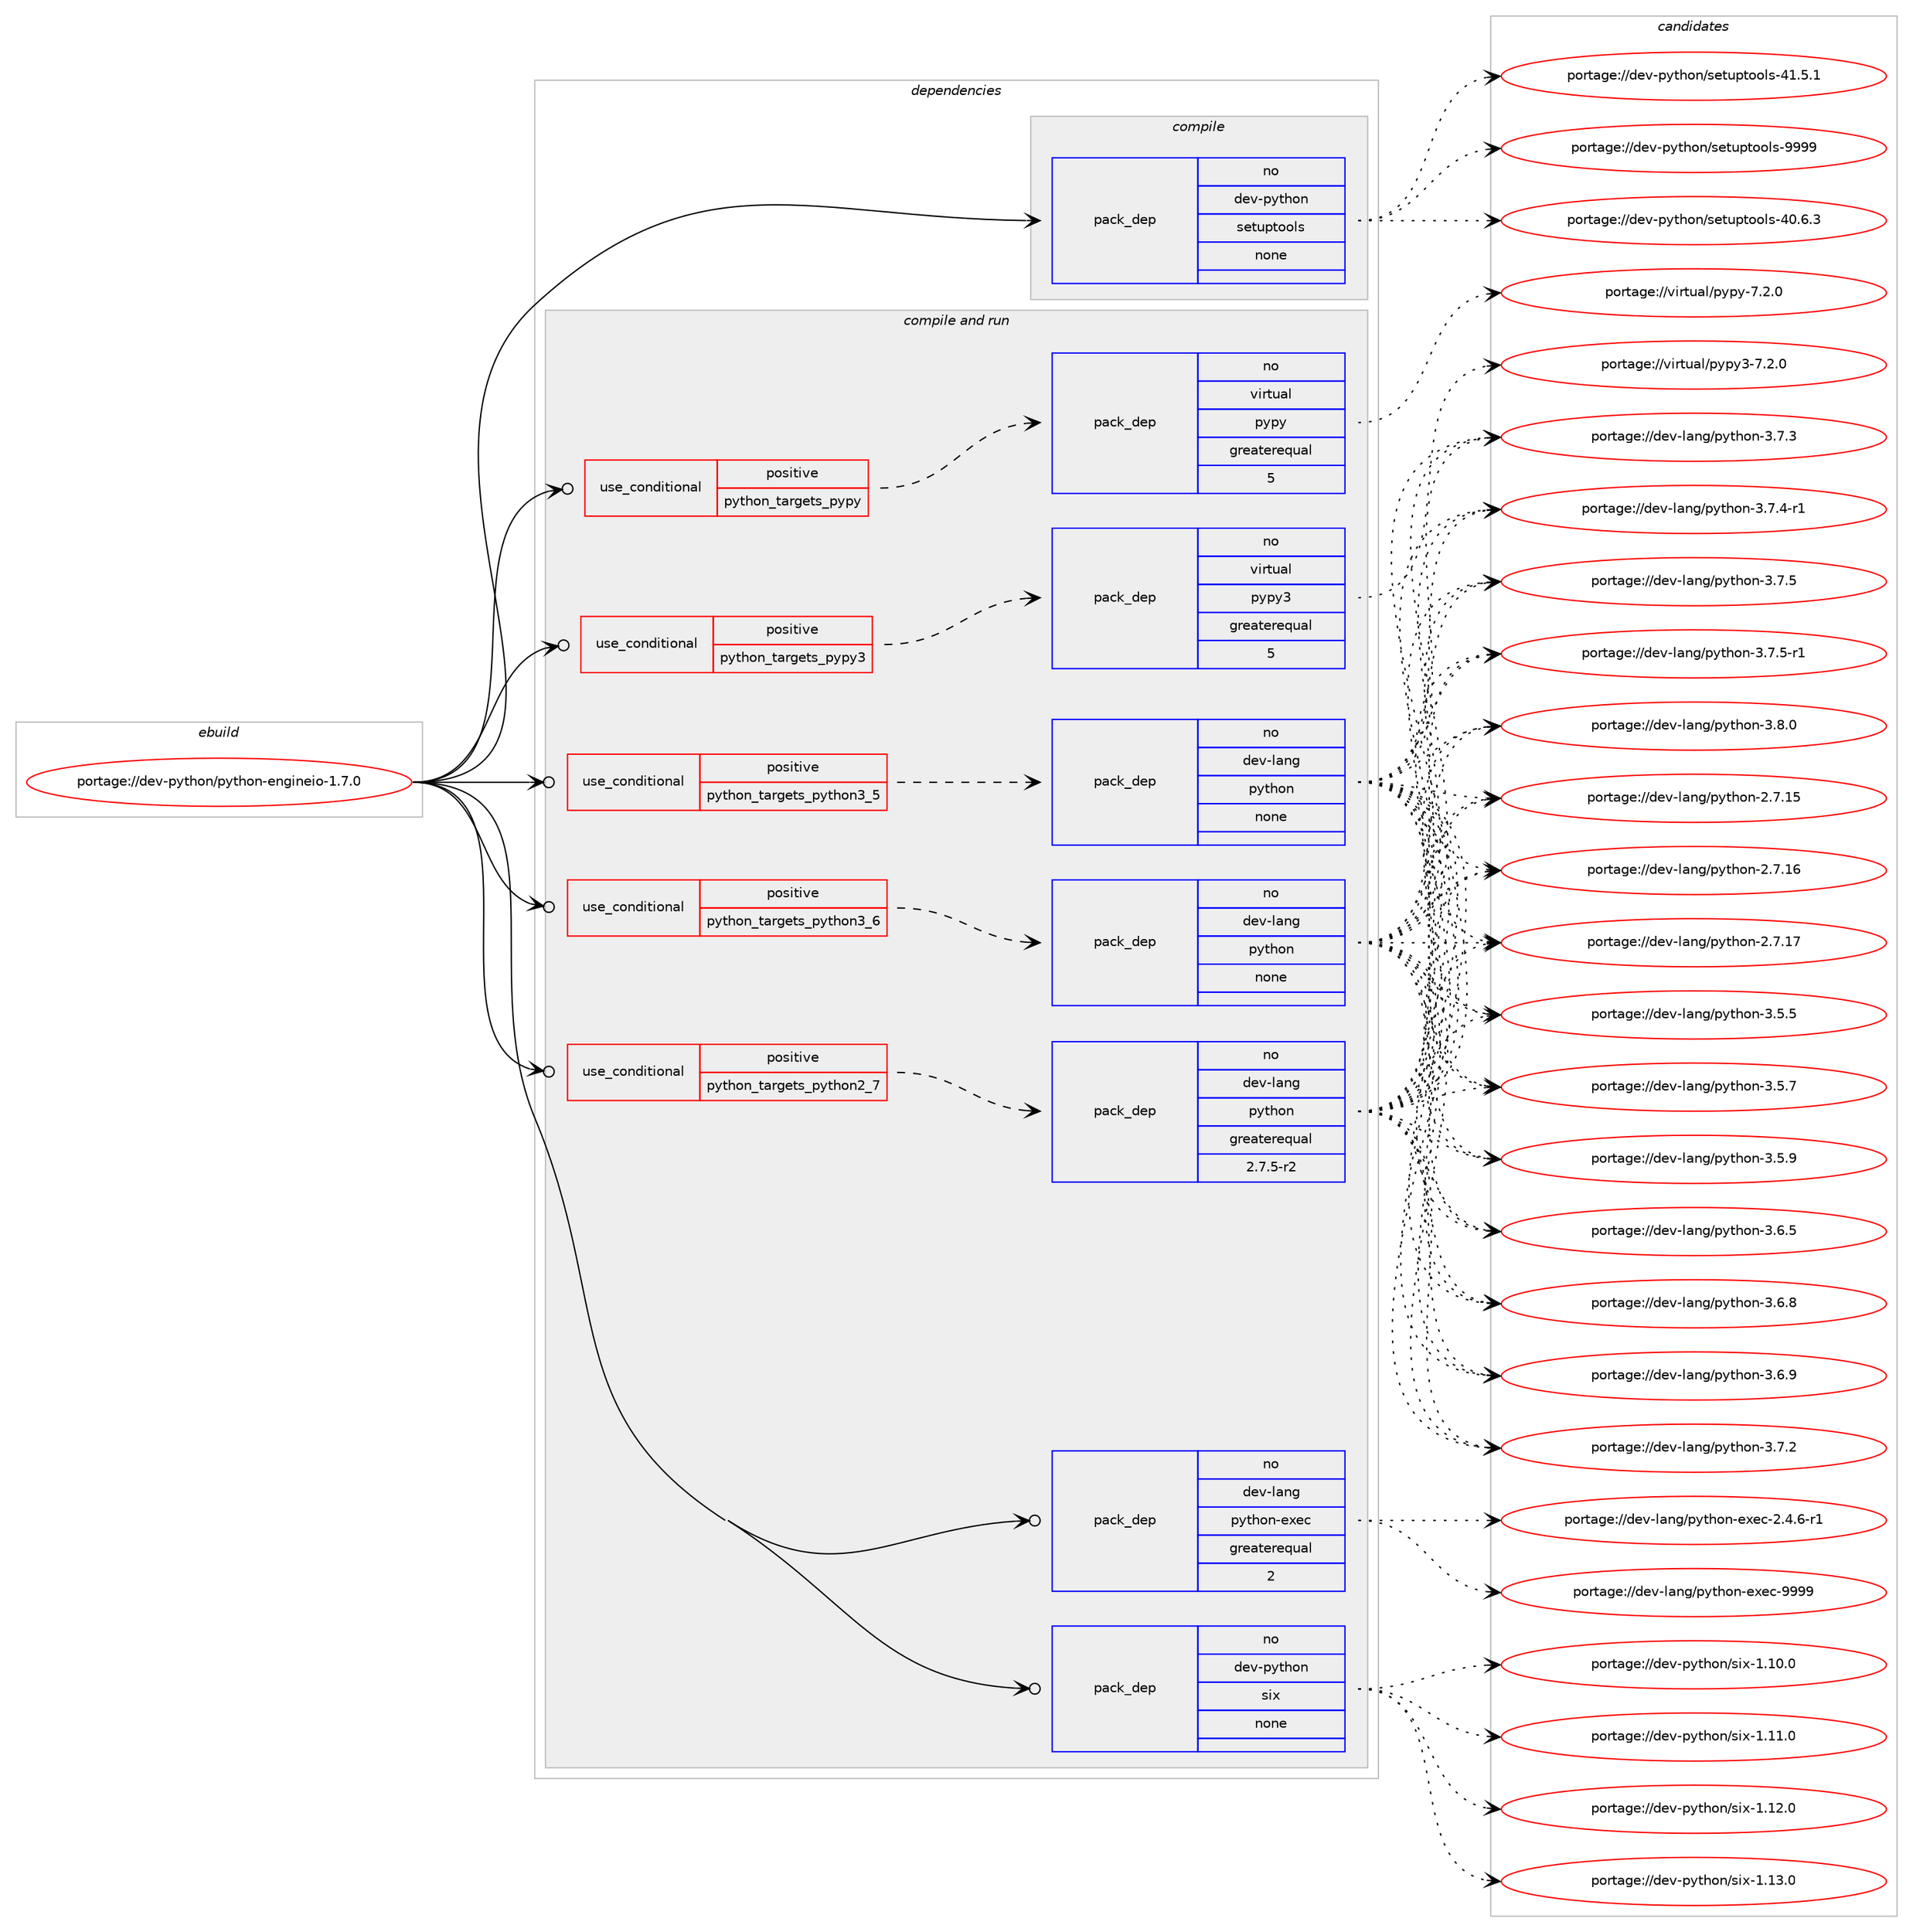 digraph prolog {

# *************
# Graph options
# *************

newrank=true;
concentrate=true;
compound=true;
graph [rankdir=LR,fontname=Helvetica,fontsize=10,ranksep=1.5];#, ranksep=2.5, nodesep=0.2];
edge  [arrowhead=vee];
node  [fontname=Helvetica,fontsize=10];

# **********
# The ebuild
# **********

subgraph cluster_leftcol {
color=gray;
rank=same;
label=<<i>ebuild</i>>;
id [label="portage://dev-python/python-engineio-1.7.0", color=red, width=4, href="../dev-python/python-engineio-1.7.0.svg"];
}

# ****************
# The dependencies
# ****************

subgraph cluster_midcol {
color=gray;
label=<<i>dependencies</i>>;
subgraph cluster_compile {
fillcolor="#eeeeee";
style=filled;
label=<<i>compile</i>>;
subgraph pack125710 {
dependency165904 [label=<<TABLE BORDER="0" CELLBORDER="1" CELLSPACING="0" CELLPADDING="4" WIDTH="220"><TR><TD ROWSPAN="6" CELLPADDING="30">pack_dep</TD></TR><TR><TD WIDTH="110">no</TD></TR><TR><TD>dev-python</TD></TR><TR><TD>setuptools</TD></TR><TR><TD>none</TD></TR><TR><TD></TD></TR></TABLE>>, shape=none, color=blue];
}
id:e -> dependency165904:w [weight=20,style="solid",arrowhead="vee"];
}
subgraph cluster_compileandrun {
fillcolor="#eeeeee";
style=filled;
label=<<i>compile and run</i>>;
subgraph cond36804 {
dependency165905 [label=<<TABLE BORDER="0" CELLBORDER="1" CELLSPACING="0" CELLPADDING="4"><TR><TD ROWSPAN="3" CELLPADDING="10">use_conditional</TD></TR><TR><TD>positive</TD></TR><TR><TD>python_targets_pypy</TD></TR></TABLE>>, shape=none, color=red];
subgraph pack125711 {
dependency165906 [label=<<TABLE BORDER="0" CELLBORDER="1" CELLSPACING="0" CELLPADDING="4" WIDTH="220"><TR><TD ROWSPAN="6" CELLPADDING="30">pack_dep</TD></TR><TR><TD WIDTH="110">no</TD></TR><TR><TD>virtual</TD></TR><TR><TD>pypy</TD></TR><TR><TD>greaterequal</TD></TR><TR><TD>5</TD></TR></TABLE>>, shape=none, color=blue];
}
dependency165905:e -> dependency165906:w [weight=20,style="dashed",arrowhead="vee"];
}
id:e -> dependency165905:w [weight=20,style="solid",arrowhead="odotvee"];
subgraph cond36805 {
dependency165907 [label=<<TABLE BORDER="0" CELLBORDER="1" CELLSPACING="0" CELLPADDING="4"><TR><TD ROWSPAN="3" CELLPADDING="10">use_conditional</TD></TR><TR><TD>positive</TD></TR><TR><TD>python_targets_pypy3</TD></TR></TABLE>>, shape=none, color=red];
subgraph pack125712 {
dependency165908 [label=<<TABLE BORDER="0" CELLBORDER="1" CELLSPACING="0" CELLPADDING="4" WIDTH="220"><TR><TD ROWSPAN="6" CELLPADDING="30">pack_dep</TD></TR><TR><TD WIDTH="110">no</TD></TR><TR><TD>virtual</TD></TR><TR><TD>pypy3</TD></TR><TR><TD>greaterequal</TD></TR><TR><TD>5</TD></TR></TABLE>>, shape=none, color=blue];
}
dependency165907:e -> dependency165908:w [weight=20,style="dashed",arrowhead="vee"];
}
id:e -> dependency165907:w [weight=20,style="solid",arrowhead="odotvee"];
subgraph cond36806 {
dependency165909 [label=<<TABLE BORDER="0" CELLBORDER="1" CELLSPACING="0" CELLPADDING="4"><TR><TD ROWSPAN="3" CELLPADDING="10">use_conditional</TD></TR><TR><TD>positive</TD></TR><TR><TD>python_targets_python2_7</TD></TR></TABLE>>, shape=none, color=red];
subgraph pack125713 {
dependency165910 [label=<<TABLE BORDER="0" CELLBORDER="1" CELLSPACING="0" CELLPADDING="4" WIDTH="220"><TR><TD ROWSPAN="6" CELLPADDING="30">pack_dep</TD></TR><TR><TD WIDTH="110">no</TD></TR><TR><TD>dev-lang</TD></TR><TR><TD>python</TD></TR><TR><TD>greaterequal</TD></TR><TR><TD>2.7.5-r2</TD></TR></TABLE>>, shape=none, color=blue];
}
dependency165909:e -> dependency165910:w [weight=20,style="dashed",arrowhead="vee"];
}
id:e -> dependency165909:w [weight=20,style="solid",arrowhead="odotvee"];
subgraph cond36807 {
dependency165911 [label=<<TABLE BORDER="0" CELLBORDER="1" CELLSPACING="0" CELLPADDING="4"><TR><TD ROWSPAN="3" CELLPADDING="10">use_conditional</TD></TR><TR><TD>positive</TD></TR><TR><TD>python_targets_python3_5</TD></TR></TABLE>>, shape=none, color=red];
subgraph pack125714 {
dependency165912 [label=<<TABLE BORDER="0" CELLBORDER="1" CELLSPACING="0" CELLPADDING="4" WIDTH="220"><TR><TD ROWSPAN="6" CELLPADDING="30">pack_dep</TD></TR><TR><TD WIDTH="110">no</TD></TR><TR><TD>dev-lang</TD></TR><TR><TD>python</TD></TR><TR><TD>none</TD></TR><TR><TD></TD></TR></TABLE>>, shape=none, color=blue];
}
dependency165911:e -> dependency165912:w [weight=20,style="dashed",arrowhead="vee"];
}
id:e -> dependency165911:w [weight=20,style="solid",arrowhead="odotvee"];
subgraph cond36808 {
dependency165913 [label=<<TABLE BORDER="0" CELLBORDER="1" CELLSPACING="0" CELLPADDING="4"><TR><TD ROWSPAN="3" CELLPADDING="10">use_conditional</TD></TR><TR><TD>positive</TD></TR><TR><TD>python_targets_python3_6</TD></TR></TABLE>>, shape=none, color=red];
subgraph pack125715 {
dependency165914 [label=<<TABLE BORDER="0" CELLBORDER="1" CELLSPACING="0" CELLPADDING="4" WIDTH="220"><TR><TD ROWSPAN="6" CELLPADDING="30">pack_dep</TD></TR><TR><TD WIDTH="110">no</TD></TR><TR><TD>dev-lang</TD></TR><TR><TD>python</TD></TR><TR><TD>none</TD></TR><TR><TD></TD></TR></TABLE>>, shape=none, color=blue];
}
dependency165913:e -> dependency165914:w [weight=20,style="dashed",arrowhead="vee"];
}
id:e -> dependency165913:w [weight=20,style="solid",arrowhead="odotvee"];
subgraph pack125716 {
dependency165915 [label=<<TABLE BORDER="0" CELLBORDER="1" CELLSPACING="0" CELLPADDING="4" WIDTH="220"><TR><TD ROWSPAN="6" CELLPADDING="30">pack_dep</TD></TR><TR><TD WIDTH="110">no</TD></TR><TR><TD>dev-lang</TD></TR><TR><TD>python-exec</TD></TR><TR><TD>greaterequal</TD></TR><TR><TD>2</TD></TR></TABLE>>, shape=none, color=blue];
}
id:e -> dependency165915:w [weight=20,style="solid",arrowhead="odotvee"];
subgraph pack125717 {
dependency165916 [label=<<TABLE BORDER="0" CELLBORDER="1" CELLSPACING="0" CELLPADDING="4" WIDTH="220"><TR><TD ROWSPAN="6" CELLPADDING="30">pack_dep</TD></TR><TR><TD WIDTH="110">no</TD></TR><TR><TD>dev-python</TD></TR><TR><TD>six</TD></TR><TR><TD>none</TD></TR><TR><TD></TD></TR></TABLE>>, shape=none, color=blue];
}
id:e -> dependency165916:w [weight=20,style="solid",arrowhead="odotvee"];
}
subgraph cluster_run {
fillcolor="#eeeeee";
style=filled;
label=<<i>run</i>>;
}
}

# **************
# The candidates
# **************

subgraph cluster_choices {
rank=same;
color=gray;
label=<<i>candidates</i>>;

subgraph choice125710 {
color=black;
nodesep=1;
choiceportage100101118451121211161041111104711510111611711211611111110811545524846544651 [label="portage://dev-python/setuptools-40.6.3", color=red, width=4,href="../dev-python/setuptools-40.6.3.svg"];
choiceportage100101118451121211161041111104711510111611711211611111110811545524946534649 [label="portage://dev-python/setuptools-41.5.1", color=red, width=4,href="../dev-python/setuptools-41.5.1.svg"];
choiceportage10010111845112121116104111110471151011161171121161111111081154557575757 [label="portage://dev-python/setuptools-9999", color=red, width=4,href="../dev-python/setuptools-9999.svg"];
dependency165904:e -> choiceportage100101118451121211161041111104711510111611711211611111110811545524846544651:w [style=dotted,weight="100"];
dependency165904:e -> choiceportage100101118451121211161041111104711510111611711211611111110811545524946534649:w [style=dotted,weight="100"];
dependency165904:e -> choiceportage10010111845112121116104111110471151011161171121161111111081154557575757:w [style=dotted,weight="100"];
}
subgraph choice125711 {
color=black;
nodesep=1;
choiceportage1181051141161179710847112121112121455546504648 [label="portage://virtual/pypy-7.2.0", color=red, width=4,href="../virtual/pypy-7.2.0.svg"];
dependency165906:e -> choiceportage1181051141161179710847112121112121455546504648:w [style=dotted,weight="100"];
}
subgraph choice125712 {
color=black;
nodesep=1;
choiceportage118105114116117971084711212111212151455546504648 [label="portage://virtual/pypy3-7.2.0", color=red, width=4,href="../virtual/pypy3-7.2.0.svg"];
dependency165908:e -> choiceportage118105114116117971084711212111212151455546504648:w [style=dotted,weight="100"];
}
subgraph choice125713 {
color=black;
nodesep=1;
choiceportage10010111845108971101034711212111610411111045504655464953 [label="portage://dev-lang/python-2.7.15", color=red, width=4,href="../dev-lang/python-2.7.15.svg"];
choiceportage10010111845108971101034711212111610411111045504655464954 [label="portage://dev-lang/python-2.7.16", color=red, width=4,href="../dev-lang/python-2.7.16.svg"];
choiceportage10010111845108971101034711212111610411111045504655464955 [label="portage://dev-lang/python-2.7.17", color=red, width=4,href="../dev-lang/python-2.7.17.svg"];
choiceportage100101118451089711010347112121116104111110455146534653 [label="portage://dev-lang/python-3.5.5", color=red, width=4,href="../dev-lang/python-3.5.5.svg"];
choiceportage100101118451089711010347112121116104111110455146534655 [label="portage://dev-lang/python-3.5.7", color=red, width=4,href="../dev-lang/python-3.5.7.svg"];
choiceportage100101118451089711010347112121116104111110455146534657 [label="portage://dev-lang/python-3.5.9", color=red, width=4,href="../dev-lang/python-3.5.9.svg"];
choiceportage100101118451089711010347112121116104111110455146544653 [label="portage://dev-lang/python-3.6.5", color=red, width=4,href="../dev-lang/python-3.6.5.svg"];
choiceportage100101118451089711010347112121116104111110455146544656 [label="portage://dev-lang/python-3.6.8", color=red, width=4,href="../dev-lang/python-3.6.8.svg"];
choiceportage100101118451089711010347112121116104111110455146544657 [label="portage://dev-lang/python-3.6.9", color=red, width=4,href="../dev-lang/python-3.6.9.svg"];
choiceportage100101118451089711010347112121116104111110455146554650 [label="portage://dev-lang/python-3.7.2", color=red, width=4,href="../dev-lang/python-3.7.2.svg"];
choiceportage100101118451089711010347112121116104111110455146554651 [label="portage://dev-lang/python-3.7.3", color=red, width=4,href="../dev-lang/python-3.7.3.svg"];
choiceportage1001011184510897110103471121211161041111104551465546524511449 [label="portage://dev-lang/python-3.7.4-r1", color=red, width=4,href="../dev-lang/python-3.7.4-r1.svg"];
choiceportage100101118451089711010347112121116104111110455146554653 [label="portage://dev-lang/python-3.7.5", color=red, width=4,href="../dev-lang/python-3.7.5.svg"];
choiceportage1001011184510897110103471121211161041111104551465546534511449 [label="portage://dev-lang/python-3.7.5-r1", color=red, width=4,href="../dev-lang/python-3.7.5-r1.svg"];
choiceportage100101118451089711010347112121116104111110455146564648 [label="portage://dev-lang/python-3.8.0", color=red, width=4,href="../dev-lang/python-3.8.0.svg"];
dependency165910:e -> choiceportage10010111845108971101034711212111610411111045504655464953:w [style=dotted,weight="100"];
dependency165910:e -> choiceportage10010111845108971101034711212111610411111045504655464954:w [style=dotted,weight="100"];
dependency165910:e -> choiceportage10010111845108971101034711212111610411111045504655464955:w [style=dotted,weight="100"];
dependency165910:e -> choiceportage100101118451089711010347112121116104111110455146534653:w [style=dotted,weight="100"];
dependency165910:e -> choiceportage100101118451089711010347112121116104111110455146534655:w [style=dotted,weight="100"];
dependency165910:e -> choiceportage100101118451089711010347112121116104111110455146534657:w [style=dotted,weight="100"];
dependency165910:e -> choiceportage100101118451089711010347112121116104111110455146544653:w [style=dotted,weight="100"];
dependency165910:e -> choiceportage100101118451089711010347112121116104111110455146544656:w [style=dotted,weight="100"];
dependency165910:e -> choiceportage100101118451089711010347112121116104111110455146544657:w [style=dotted,weight="100"];
dependency165910:e -> choiceportage100101118451089711010347112121116104111110455146554650:w [style=dotted,weight="100"];
dependency165910:e -> choiceportage100101118451089711010347112121116104111110455146554651:w [style=dotted,weight="100"];
dependency165910:e -> choiceportage1001011184510897110103471121211161041111104551465546524511449:w [style=dotted,weight="100"];
dependency165910:e -> choiceportage100101118451089711010347112121116104111110455146554653:w [style=dotted,weight="100"];
dependency165910:e -> choiceportage1001011184510897110103471121211161041111104551465546534511449:w [style=dotted,weight="100"];
dependency165910:e -> choiceportage100101118451089711010347112121116104111110455146564648:w [style=dotted,weight="100"];
}
subgraph choice125714 {
color=black;
nodesep=1;
choiceportage10010111845108971101034711212111610411111045504655464953 [label="portage://dev-lang/python-2.7.15", color=red, width=4,href="../dev-lang/python-2.7.15.svg"];
choiceportage10010111845108971101034711212111610411111045504655464954 [label="portage://dev-lang/python-2.7.16", color=red, width=4,href="../dev-lang/python-2.7.16.svg"];
choiceportage10010111845108971101034711212111610411111045504655464955 [label="portage://dev-lang/python-2.7.17", color=red, width=4,href="../dev-lang/python-2.7.17.svg"];
choiceportage100101118451089711010347112121116104111110455146534653 [label="portage://dev-lang/python-3.5.5", color=red, width=4,href="../dev-lang/python-3.5.5.svg"];
choiceportage100101118451089711010347112121116104111110455146534655 [label="portage://dev-lang/python-3.5.7", color=red, width=4,href="../dev-lang/python-3.5.7.svg"];
choiceportage100101118451089711010347112121116104111110455146534657 [label="portage://dev-lang/python-3.5.9", color=red, width=4,href="../dev-lang/python-3.5.9.svg"];
choiceportage100101118451089711010347112121116104111110455146544653 [label="portage://dev-lang/python-3.6.5", color=red, width=4,href="../dev-lang/python-3.6.5.svg"];
choiceportage100101118451089711010347112121116104111110455146544656 [label="portage://dev-lang/python-3.6.8", color=red, width=4,href="../dev-lang/python-3.6.8.svg"];
choiceportage100101118451089711010347112121116104111110455146544657 [label="portage://dev-lang/python-3.6.9", color=red, width=4,href="../dev-lang/python-3.6.9.svg"];
choiceportage100101118451089711010347112121116104111110455146554650 [label="portage://dev-lang/python-3.7.2", color=red, width=4,href="../dev-lang/python-3.7.2.svg"];
choiceportage100101118451089711010347112121116104111110455146554651 [label="portage://dev-lang/python-3.7.3", color=red, width=4,href="../dev-lang/python-3.7.3.svg"];
choiceportage1001011184510897110103471121211161041111104551465546524511449 [label="portage://dev-lang/python-3.7.4-r1", color=red, width=4,href="../dev-lang/python-3.7.4-r1.svg"];
choiceportage100101118451089711010347112121116104111110455146554653 [label="portage://dev-lang/python-3.7.5", color=red, width=4,href="../dev-lang/python-3.7.5.svg"];
choiceportage1001011184510897110103471121211161041111104551465546534511449 [label="portage://dev-lang/python-3.7.5-r1", color=red, width=4,href="../dev-lang/python-3.7.5-r1.svg"];
choiceportage100101118451089711010347112121116104111110455146564648 [label="portage://dev-lang/python-3.8.0", color=red, width=4,href="../dev-lang/python-3.8.0.svg"];
dependency165912:e -> choiceportage10010111845108971101034711212111610411111045504655464953:w [style=dotted,weight="100"];
dependency165912:e -> choiceportage10010111845108971101034711212111610411111045504655464954:w [style=dotted,weight="100"];
dependency165912:e -> choiceportage10010111845108971101034711212111610411111045504655464955:w [style=dotted,weight="100"];
dependency165912:e -> choiceportage100101118451089711010347112121116104111110455146534653:w [style=dotted,weight="100"];
dependency165912:e -> choiceportage100101118451089711010347112121116104111110455146534655:w [style=dotted,weight="100"];
dependency165912:e -> choiceportage100101118451089711010347112121116104111110455146534657:w [style=dotted,weight="100"];
dependency165912:e -> choiceportage100101118451089711010347112121116104111110455146544653:w [style=dotted,weight="100"];
dependency165912:e -> choiceportage100101118451089711010347112121116104111110455146544656:w [style=dotted,weight="100"];
dependency165912:e -> choiceportage100101118451089711010347112121116104111110455146544657:w [style=dotted,weight="100"];
dependency165912:e -> choiceportage100101118451089711010347112121116104111110455146554650:w [style=dotted,weight="100"];
dependency165912:e -> choiceportage100101118451089711010347112121116104111110455146554651:w [style=dotted,weight="100"];
dependency165912:e -> choiceportage1001011184510897110103471121211161041111104551465546524511449:w [style=dotted,weight="100"];
dependency165912:e -> choiceportage100101118451089711010347112121116104111110455146554653:w [style=dotted,weight="100"];
dependency165912:e -> choiceportage1001011184510897110103471121211161041111104551465546534511449:w [style=dotted,weight="100"];
dependency165912:e -> choiceportage100101118451089711010347112121116104111110455146564648:w [style=dotted,weight="100"];
}
subgraph choice125715 {
color=black;
nodesep=1;
choiceportage10010111845108971101034711212111610411111045504655464953 [label="portage://dev-lang/python-2.7.15", color=red, width=4,href="../dev-lang/python-2.7.15.svg"];
choiceportage10010111845108971101034711212111610411111045504655464954 [label="portage://dev-lang/python-2.7.16", color=red, width=4,href="../dev-lang/python-2.7.16.svg"];
choiceportage10010111845108971101034711212111610411111045504655464955 [label="portage://dev-lang/python-2.7.17", color=red, width=4,href="../dev-lang/python-2.7.17.svg"];
choiceportage100101118451089711010347112121116104111110455146534653 [label="portage://dev-lang/python-3.5.5", color=red, width=4,href="../dev-lang/python-3.5.5.svg"];
choiceportage100101118451089711010347112121116104111110455146534655 [label="portage://dev-lang/python-3.5.7", color=red, width=4,href="../dev-lang/python-3.5.7.svg"];
choiceportage100101118451089711010347112121116104111110455146534657 [label="portage://dev-lang/python-3.5.9", color=red, width=4,href="../dev-lang/python-3.5.9.svg"];
choiceportage100101118451089711010347112121116104111110455146544653 [label="portage://dev-lang/python-3.6.5", color=red, width=4,href="../dev-lang/python-3.6.5.svg"];
choiceportage100101118451089711010347112121116104111110455146544656 [label="portage://dev-lang/python-3.6.8", color=red, width=4,href="../dev-lang/python-3.6.8.svg"];
choiceportage100101118451089711010347112121116104111110455146544657 [label="portage://dev-lang/python-3.6.9", color=red, width=4,href="../dev-lang/python-3.6.9.svg"];
choiceportage100101118451089711010347112121116104111110455146554650 [label="portage://dev-lang/python-3.7.2", color=red, width=4,href="../dev-lang/python-3.7.2.svg"];
choiceportage100101118451089711010347112121116104111110455146554651 [label="portage://dev-lang/python-3.7.3", color=red, width=4,href="../dev-lang/python-3.7.3.svg"];
choiceportage1001011184510897110103471121211161041111104551465546524511449 [label="portage://dev-lang/python-3.7.4-r1", color=red, width=4,href="../dev-lang/python-3.7.4-r1.svg"];
choiceportage100101118451089711010347112121116104111110455146554653 [label="portage://dev-lang/python-3.7.5", color=red, width=4,href="../dev-lang/python-3.7.5.svg"];
choiceportage1001011184510897110103471121211161041111104551465546534511449 [label="portage://dev-lang/python-3.7.5-r1", color=red, width=4,href="../dev-lang/python-3.7.5-r1.svg"];
choiceportage100101118451089711010347112121116104111110455146564648 [label="portage://dev-lang/python-3.8.0", color=red, width=4,href="../dev-lang/python-3.8.0.svg"];
dependency165914:e -> choiceportage10010111845108971101034711212111610411111045504655464953:w [style=dotted,weight="100"];
dependency165914:e -> choiceportage10010111845108971101034711212111610411111045504655464954:w [style=dotted,weight="100"];
dependency165914:e -> choiceportage10010111845108971101034711212111610411111045504655464955:w [style=dotted,weight="100"];
dependency165914:e -> choiceportage100101118451089711010347112121116104111110455146534653:w [style=dotted,weight="100"];
dependency165914:e -> choiceportage100101118451089711010347112121116104111110455146534655:w [style=dotted,weight="100"];
dependency165914:e -> choiceportage100101118451089711010347112121116104111110455146534657:w [style=dotted,weight="100"];
dependency165914:e -> choiceportage100101118451089711010347112121116104111110455146544653:w [style=dotted,weight="100"];
dependency165914:e -> choiceportage100101118451089711010347112121116104111110455146544656:w [style=dotted,weight="100"];
dependency165914:e -> choiceportage100101118451089711010347112121116104111110455146544657:w [style=dotted,weight="100"];
dependency165914:e -> choiceportage100101118451089711010347112121116104111110455146554650:w [style=dotted,weight="100"];
dependency165914:e -> choiceportage100101118451089711010347112121116104111110455146554651:w [style=dotted,weight="100"];
dependency165914:e -> choiceportage1001011184510897110103471121211161041111104551465546524511449:w [style=dotted,weight="100"];
dependency165914:e -> choiceportage100101118451089711010347112121116104111110455146554653:w [style=dotted,weight="100"];
dependency165914:e -> choiceportage1001011184510897110103471121211161041111104551465546534511449:w [style=dotted,weight="100"];
dependency165914:e -> choiceportage100101118451089711010347112121116104111110455146564648:w [style=dotted,weight="100"];
}
subgraph choice125716 {
color=black;
nodesep=1;
choiceportage10010111845108971101034711212111610411111045101120101994550465246544511449 [label="portage://dev-lang/python-exec-2.4.6-r1", color=red, width=4,href="../dev-lang/python-exec-2.4.6-r1.svg"];
choiceportage10010111845108971101034711212111610411111045101120101994557575757 [label="portage://dev-lang/python-exec-9999", color=red, width=4,href="../dev-lang/python-exec-9999.svg"];
dependency165915:e -> choiceportage10010111845108971101034711212111610411111045101120101994550465246544511449:w [style=dotted,weight="100"];
dependency165915:e -> choiceportage10010111845108971101034711212111610411111045101120101994557575757:w [style=dotted,weight="100"];
}
subgraph choice125717 {
color=black;
nodesep=1;
choiceportage100101118451121211161041111104711510512045494649484648 [label="portage://dev-python/six-1.10.0", color=red, width=4,href="../dev-python/six-1.10.0.svg"];
choiceportage100101118451121211161041111104711510512045494649494648 [label="portage://dev-python/six-1.11.0", color=red, width=4,href="../dev-python/six-1.11.0.svg"];
choiceportage100101118451121211161041111104711510512045494649504648 [label="portage://dev-python/six-1.12.0", color=red, width=4,href="../dev-python/six-1.12.0.svg"];
choiceportage100101118451121211161041111104711510512045494649514648 [label="portage://dev-python/six-1.13.0", color=red, width=4,href="../dev-python/six-1.13.0.svg"];
dependency165916:e -> choiceportage100101118451121211161041111104711510512045494649484648:w [style=dotted,weight="100"];
dependency165916:e -> choiceportage100101118451121211161041111104711510512045494649494648:w [style=dotted,weight="100"];
dependency165916:e -> choiceportage100101118451121211161041111104711510512045494649504648:w [style=dotted,weight="100"];
dependency165916:e -> choiceportage100101118451121211161041111104711510512045494649514648:w [style=dotted,weight="100"];
}
}

}
